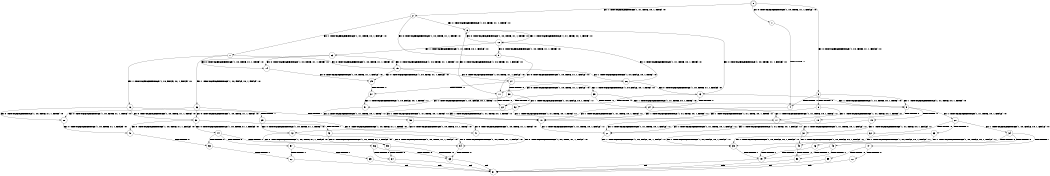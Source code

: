 digraph BCG {
size = "7, 10.5";
center = TRUE;
node [shape = circle];
0 [peripheries = 2];
0 -> 1 [label = "EX !0 !ATOMIC_EXCH_BRANCH (1, +0, TRUE, +1, 1, FALSE) !:0:"];
0 -> 2 [label = "EX !1 !ATOMIC_EXCH_BRANCH (1, +1, TRUE, +0, 1, TRUE) !:0:"];
0 -> 3 [label = "EX !0 !ATOMIC_EXCH_BRANCH (1, +0, TRUE, +1, 1, FALSE) !:0:"];
1 -> 4 [label = "TERMINATE !0"];
2 -> 5 [label = "EX !0 !ATOMIC_EXCH_BRANCH (1, +0, TRUE, +1, 1, TRUE) !:0:"];
2 -> 6 [label = "EX !0 !ATOMIC_EXCH_BRANCH (1, +0, TRUE, +1, 1, TRUE) !:0:"];
2 -> 7 [label = "EX !1 !ATOMIC_EXCH_BRANCH (1, +1, TRUE, +0, 1, FALSE) !:0:"];
3 -> 4 [label = "TERMINATE !0"];
3 -> 8 [label = "TERMINATE !0"];
3 -> 9 [label = "EX !1 !ATOMIC_EXCH_BRANCH (1, +1, TRUE, +0, 1, TRUE) !:0:"];
4 -> 10 [label = "EX !1 !ATOMIC_EXCH_BRANCH (1, +1, TRUE, +0, 1, TRUE) !:1:"];
5 -> 11 [label = "EX !0 !ATOMIC_EXCH_BRANCH (1, +0, TRUE, +1, 1, FALSE) !:0:"];
6 -> 11 [label = "EX !0 !ATOMIC_EXCH_BRANCH (1, +0, TRUE, +1, 1, FALSE) !:0:"];
6 -> 12 [label = "EX !1 !ATOMIC_EXCH_BRANCH (1, +1, TRUE, +0, 1, TRUE) !:0:"];
6 -> 13 [label = "EX !0 !ATOMIC_EXCH_BRANCH (1, +0, TRUE, +1, 1, FALSE) !:0:"];
7 -> 14 [label = "EX !0 !ATOMIC_EXCH_BRANCH (1, +0, TRUE, +1, 1, TRUE) !:0:"];
7 -> 15 [label = "EX !0 !ATOMIC_EXCH_BRANCH (1, +0, TRUE, +1, 1, TRUE) !:0:"];
7 -> 16 [label = "EX !1 !ATOMIC_EXCH_BRANCH (1, +0, FALSE, +0, 1, FALSE) !:0:"];
8 -> 10 [label = "EX !1 !ATOMIC_EXCH_BRANCH (1, +1, TRUE, +0, 1, TRUE) !:1:"];
8 -> 17 [label = "EX !1 !ATOMIC_EXCH_BRANCH (1, +1, TRUE, +0, 1, TRUE) !:1:"];
9 -> 18 [label = "TERMINATE !0"];
9 -> 19 [label = "TERMINATE !0"];
9 -> 20 [label = "EX !1 !ATOMIC_EXCH_BRANCH (1, +1, TRUE, +0, 1, FALSE) !:0:"];
10 -> 21 [label = "EX !1 !ATOMIC_EXCH_BRANCH (1, +1, TRUE, +0, 1, FALSE) !:1:"];
11 -> 22 [label = "TERMINATE !0"];
12 -> 5 [label = "EX !0 !ATOMIC_EXCH_BRANCH (1, +0, TRUE, +1, 1, TRUE) !:0:"];
12 -> 23 [label = "EX !1 !ATOMIC_EXCH_BRANCH (1, +1, TRUE, +0, 1, FALSE) !:0:"];
12 -> 6 [label = "EX !0 !ATOMIC_EXCH_BRANCH (1, +0, TRUE, +1, 1, TRUE) !:0:"];
13 -> 22 [label = "TERMINATE !0"];
13 -> 24 [label = "TERMINATE !0"];
13 -> 9 [label = "EX !1 !ATOMIC_EXCH_BRANCH (1, +1, TRUE, +0, 1, TRUE) !:0:"];
14 -> 25 [label = "EX !0 !ATOMIC_EXCH_BRANCH (1, +0, TRUE, +1, 1, FALSE) !:0:"];
15 -> 25 [label = "EX !0 !ATOMIC_EXCH_BRANCH (1, +0, TRUE, +1, 1, FALSE) !:0:"];
15 -> 26 [label = "EX !1 !ATOMIC_EXCH_BRANCH (1, +0, FALSE, +0, 1, TRUE) !:0:"];
15 -> 27 [label = "EX !0 !ATOMIC_EXCH_BRANCH (1, +0, TRUE, +1, 1, FALSE) !:0:"];
16 -> 28 [label = "EX !0 !ATOMIC_EXCH_BRANCH (1, +0, TRUE, +1, 1, TRUE) !:0:"];
16 -> 29 [label = "TERMINATE !1"];
16 -> 30 [label = "EX !0 !ATOMIC_EXCH_BRANCH (1, +0, TRUE, +1, 1, TRUE) !:0:"];
17 -> 21 [label = "EX !1 !ATOMIC_EXCH_BRANCH (1, +1, TRUE, +0, 1, FALSE) !:1:"];
17 -> 31 [label = "EX !1 !ATOMIC_EXCH_BRANCH (1, +1, TRUE, +0, 1, FALSE) !:1:"];
18 -> 21 [label = "EX !1 !ATOMIC_EXCH_BRANCH (1, +1, TRUE, +0, 1, FALSE) !:1:"];
19 -> 21 [label = "EX !1 !ATOMIC_EXCH_BRANCH (1, +1, TRUE, +0, 1, FALSE) !:1:"];
19 -> 31 [label = "EX !1 !ATOMIC_EXCH_BRANCH (1, +1, TRUE, +0, 1, FALSE) !:1:"];
20 -> 32 [label = "TERMINATE !0"];
20 -> 33 [label = "TERMINATE !0"];
20 -> 34 [label = "EX !1 !ATOMIC_EXCH_BRANCH (1, +0, FALSE, +0, 1, FALSE) !:0:"];
21 -> 35 [label = "EX !1 !ATOMIC_EXCH_BRANCH (1, +0, FALSE, +0, 1, FALSE) !:1:"];
22 -> 10 [label = "EX !1 !ATOMIC_EXCH_BRANCH (1, +1, TRUE, +0, 1, TRUE) !:1:"];
23 -> 14 [label = "EX !0 !ATOMIC_EXCH_BRANCH (1, +0, TRUE, +1, 1, TRUE) !:0:"];
23 -> 36 [label = "EX !1 !ATOMIC_EXCH_BRANCH (1, +0, FALSE, +0, 1, FALSE) !:0:"];
23 -> 15 [label = "EX !0 !ATOMIC_EXCH_BRANCH (1, +0, TRUE, +1, 1, TRUE) !:0:"];
24 -> 10 [label = "EX !1 !ATOMIC_EXCH_BRANCH (1, +1, TRUE, +0, 1, TRUE) !:1:"];
24 -> 17 [label = "EX !1 !ATOMIC_EXCH_BRANCH (1, +1, TRUE, +0, 1, TRUE) !:1:"];
25 -> 37 [label = "TERMINATE !0"];
26 -> 11 [label = "EX !0 !ATOMIC_EXCH_BRANCH (1, +0, TRUE, +1, 1, FALSE) !:0:"];
26 -> 12 [label = "EX !1 !ATOMIC_EXCH_BRANCH (1, +1, TRUE, +0, 1, TRUE) !:0:"];
26 -> 13 [label = "EX !0 !ATOMIC_EXCH_BRANCH (1, +0, TRUE, +1, 1, FALSE) !:0:"];
27 -> 37 [label = "TERMINATE !0"];
27 -> 38 [label = "TERMINATE !0"];
27 -> 39 [label = "EX !1 !ATOMIC_EXCH_BRANCH (1, +0, FALSE, +0, 1, TRUE) !:0:"];
28 -> 40 [label = "EX !0 !ATOMIC_EXCH_BRANCH (1, +0, TRUE, +1, 1, FALSE) !:0:"];
29 -> 41 [label = "EX !0 !ATOMIC_EXCH_BRANCH (1, +0, TRUE, +1, 1, TRUE) !:0:"];
29 -> 42 [label = "EX !0 !ATOMIC_EXCH_BRANCH (1, +0, TRUE, +1, 1, TRUE) !:0:"];
30 -> 40 [label = "EX !0 !ATOMIC_EXCH_BRANCH (1, +0, TRUE, +1, 1, FALSE) !:0:"];
30 -> 43 [label = "TERMINATE !1"];
30 -> 44 [label = "EX !0 !ATOMIC_EXCH_BRANCH (1, +0, TRUE, +1, 1, FALSE) !:0:"];
31 -> 35 [label = "EX !1 !ATOMIC_EXCH_BRANCH (1, +0, FALSE, +0, 1, FALSE) !:1:"];
31 -> 45 [label = "EX !1 !ATOMIC_EXCH_BRANCH (1, +0, FALSE, +0, 1, FALSE) !:1:"];
32 -> 35 [label = "EX !1 !ATOMIC_EXCH_BRANCH (1, +0, FALSE, +0, 1, FALSE) !:1:"];
33 -> 35 [label = "EX !1 !ATOMIC_EXCH_BRANCH (1, +0, FALSE, +0, 1, FALSE) !:1:"];
33 -> 45 [label = "EX !1 !ATOMIC_EXCH_BRANCH (1, +0, FALSE, +0, 1, FALSE) !:1:"];
34 -> 46 [label = "TERMINATE !0"];
34 -> 47 [label = "TERMINATE !1"];
34 -> 48 [label = "TERMINATE !0"];
35 -> 49 [label = "TERMINATE !1"];
36 -> 28 [label = "EX !0 !ATOMIC_EXCH_BRANCH (1, +0, TRUE, +1, 1, TRUE) !:0:"];
36 -> 50 [label = "TERMINATE !1"];
36 -> 30 [label = "EX !0 !ATOMIC_EXCH_BRANCH (1, +0, TRUE, +1, 1, TRUE) !:0:"];
37 -> 51 [label = "EX !1 !ATOMIC_EXCH_BRANCH (1, +0, FALSE, +0, 1, TRUE) !:1:"];
38 -> 51 [label = "EX !1 !ATOMIC_EXCH_BRANCH (1, +0, FALSE, +0, 1, TRUE) !:1:"];
38 -> 52 [label = "EX !1 !ATOMIC_EXCH_BRANCH (1, +0, FALSE, +0, 1, TRUE) !:1:"];
39 -> 22 [label = "TERMINATE !0"];
39 -> 24 [label = "TERMINATE !0"];
39 -> 9 [label = "EX !1 !ATOMIC_EXCH_BRANCH (1, +1, TRUE, +0, 1, TRUE) !:0:"];
40 -> 53 [label = "TERMINATE !0"];
41 -> 54 [label = "EX !0 !ATOMIC_EXCH_BRANCH (1, +0, TRUE, +1, 1, FALSE) !:0:"];
42 -> 54 [label = "EX !0 !ATOMIC_EXCH_BRANCH (1, +0, TRUE, +1, 1, FALSE) !:0:"];
42 -> 55 [label = "EX !0 !ATOMIC_EXCH_BRANCH (1, +0, TRUE, +1, 1, FALSE) !:0:"];
43 -> 54 [label = "EX !0 !ATOMIC_EXCH_BRANCH (1, +0, TRUE, +1, 1, FALSE) !:0:"];
43 -> 55 [label = "EX !0 !ATOMIC_EXCH_BRANCH (1, +0, TRUE, +1, 1, FALSE) !:0:"];
44 -> 53 [label = "TERMINATE !0"];
44 -> 56 [label = "TERMINATE !1"];
44 -> 57 [label = "TERMINATE !0"];
45 -> 49 [label = "TERMINATE !1"];
45 -> 58 [label = "TERMINATE !1"];
46 -> 49 [label = "TERMINATE !1"];
47 -> 59 [label = "TERMINATE !0"];
47 -> 60 [label = "TERMINATE !0"];
48 -> 49 [label = "TERMINATE !1"];
48 -> 58 [label = "TERMINATE !1"];
49 -> 61 [label = "exit"];
50 -> 41 [label = "EX !0 !ATOMIC_EXCH_BRANCH (1, +0, TRUE, +1, 1, TRUE) !:0:"];
50 -> 42 [label = "EX !0 !ATOMIC_EXCH_BRANCH (1, +0, TRUE, +1, 1, TRUE) !:0:"];
51 -> 10 [label = "EX !1 !ATOMIC_EXCH_BRANCH (1, +1, TRUE, +0, 1, TRUE) !:1:"];
52 -> 10 [label = "EX !1 !ATOMIC_EXCH_BRANCH (1, +1, TRUE, +0, 1, TRUE) !:1:"];
52 -> 17 [label = "EX !1 !ATOMIC_EXCH_BRANCH (1, +1, TRUE, +0, 1, TRUE) !:1:"];
53 -> 62 [label = "TERMINATE !1"];
54 -> 63 [label = "TERMINATE !0"];
55 -> 63 [label = "TERMINATE !0"];
55 -> 64 [label = "TERMINATE !0"];
56 -> 63 [label = "TERMINATE !0"];
56 -> 64 [label = "TERMINATE !0"];
57 -> 62 [label = "TERMINATE !1"];
57 -> 65 [label = "TERMINATE !1"];
58 -> 61 [label = "exit"];
59 -> 61 [label = "exit"];
60 -> 61 [label = "exit"];
62 -> 61 [label = "exit"];
63 -> 61 [label = "exit"];
64 -> 61 [label = "exit"];
65 -> 61 [label = "exit"];
}
